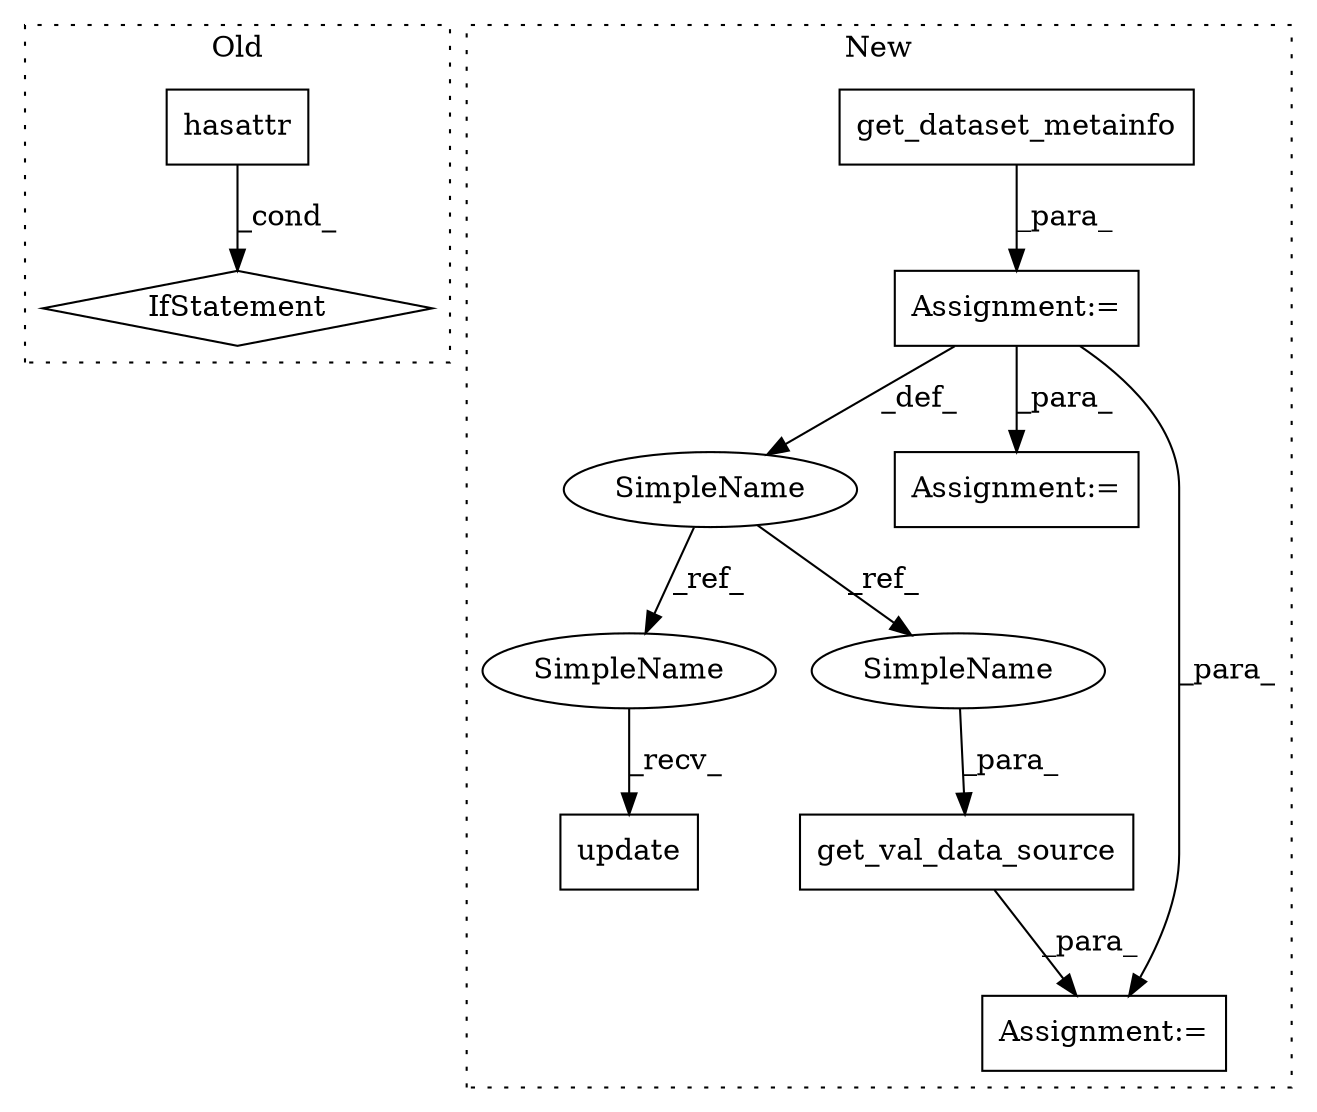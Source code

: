 digraph G {
subgraph cluster0 {
1 [label="IfStatement" a="25" s="4641" l="3" shape="diamond"];
6 [label="hasattr" a="32" s="4612,4640" l="8,1" shape="box"];
label = "Old";
style="dotted";
}
subgraph cluster1 {
2 [label="get_val_data_source" a="32" s="6457,6516" l="20,1" shape="box"];
3 [label="get_dataset_metainfo" a="32" s="5747,5780" l="21,1" shape="box"];
4 [label="update" a="32" s="5799,5810" l="7,1" shape="box"];
5 [label="SimpleName" a="42" s="5735" l="11" shape="ellipse"];
7 [label="Assignment:=" a="7" s="6654" l="1" shape="box"];
8 [label="Assignment:=" a="7" s="6456" l="1" shape="box"];
9 [label="Assignment:=" a="7" s="5746" l="1" shape="box"];
10 [label="SimpleName" a="42" s="5787" l="11" shape="ellipse"];
11 [label="SimpleName" a="42" s="6477" l="11" shape="ellipse"];
label = "New";
style="dotted";
}
2 -> 8 [label="_para_"];
3 -> 9 [label="_para_"];
5 -> 10 [label="_ref_"];
5 -> 11 [label="_ref_"];
6 -> 1 [label="_cond_"];
9 -> 5 [label="_def_"];
9 -> 8 [label="_para_"];
9 -> 7 [label="_para_"];
10 -> 4 [label="_recv_"];
11 -> 2 [label="_para_"];
}